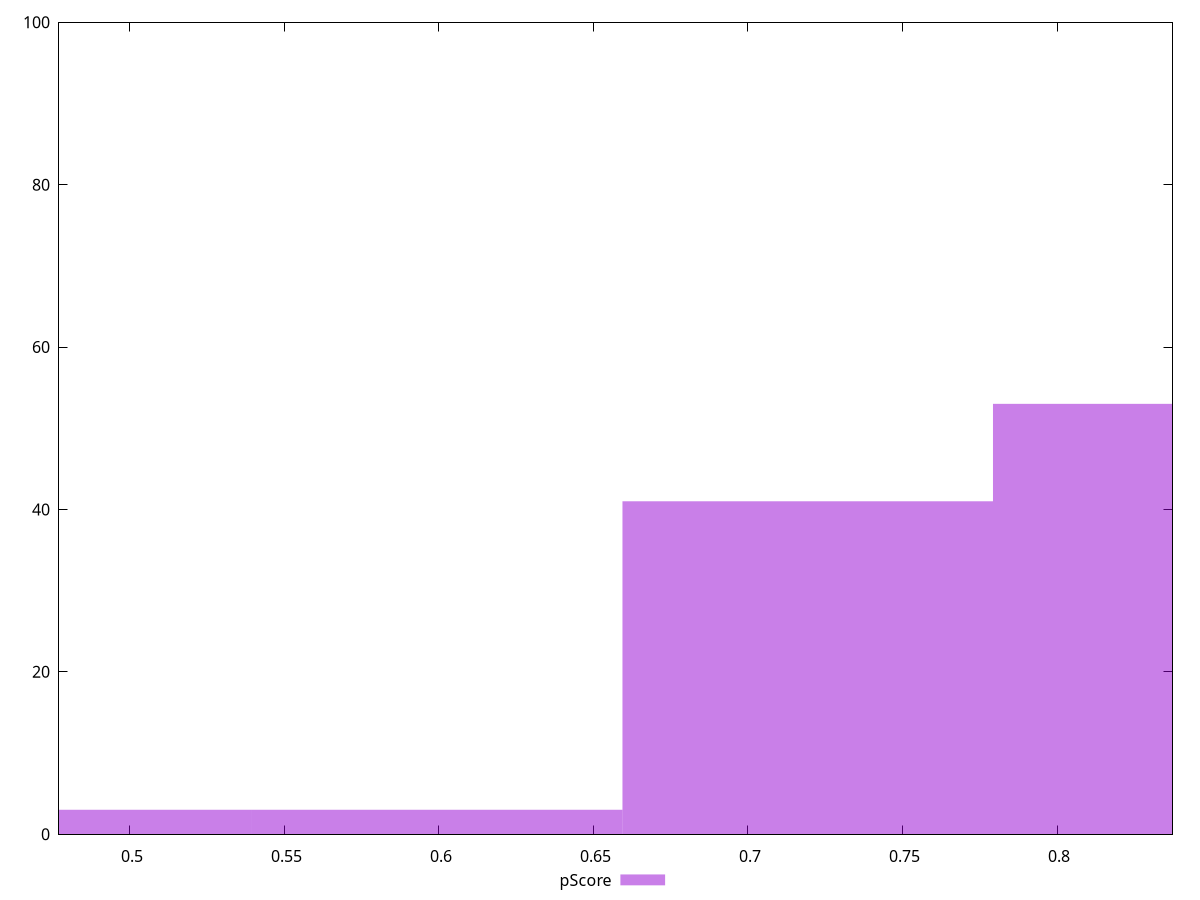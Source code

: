 reset

$pScore <<EOF
0.7193283258619076 41
0.8392163801722256 53
0.4795522172412717 3
0.5994402715515896 3
EOF

set key outside below
set boxwidth 0.11988805431031793
set xrange [0.47706802518651625:0.8373568251847654]
set yrange [0:100]
set trange [0:100]
set style fill transparent solid 0.5 noborder
set terminal svg size 640, 490 enhanced background rgb 'white'
set output "report_00013_2021-02-09T12-04-24.940Z/interactive/samples/pages+cached+noadtech+nomedia+nocss/pScore/histogram.svg"

plot $pScore title "pScore" with boxes

reset
